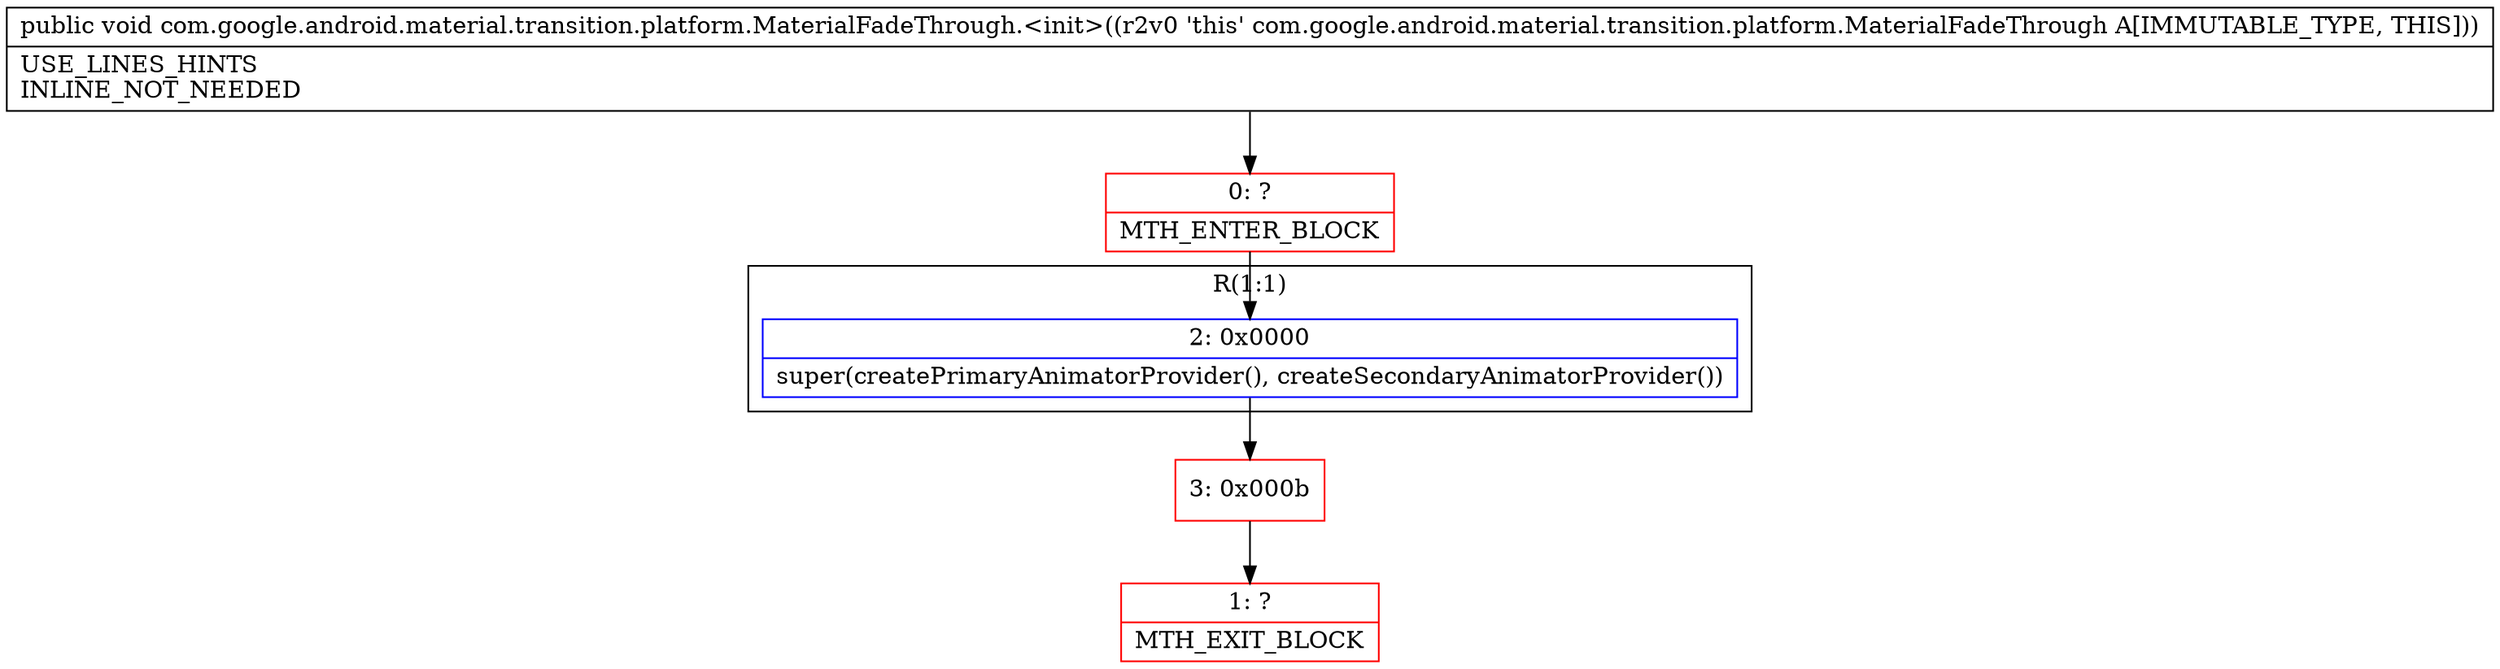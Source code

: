 digraph "CFG forcom.google.android.material.transition.platform.MaterialFadeThrough.\<init\>()V" {
subgraph cluster_Region_99859688 {
label = "R(1:1)";
node [shape=record,color=blue];
Node_2 [shape=record,label="{2\:\ 0x0000|super(createPrimaryAnimatorProvider(), createSecondaryAnimatorProvider())\l}"];
}
Node_0 [shape=record,color=red,label="{0\:\ ?|MTH_ENTER_BLOCK\l}"];
Node_3 [shape=record,color=red,label="{3\:\ 0x000b}"];
Node_1 [shape=record,color=red,label="{1\:\ ?|MTH_EXIT_BLOCK\l}"];
MethodNode[shape=record,label="{public void com.google.android.material.transition.platform.MaterialFadeThrough.\<init\>((r2v0 'this' com.google.android.material.transition.platform.MaterialFadeThrough A[IMMUTABLE_TYPE, THIS]))  | USE_LINES_HINTS\lINLINE_NOT_NEEDED\l}"];
MethodNode -> Node_0;Node_2 -> Node_3;
Node_0 -> Node_2;
Node_3 -> Node_1;
}

